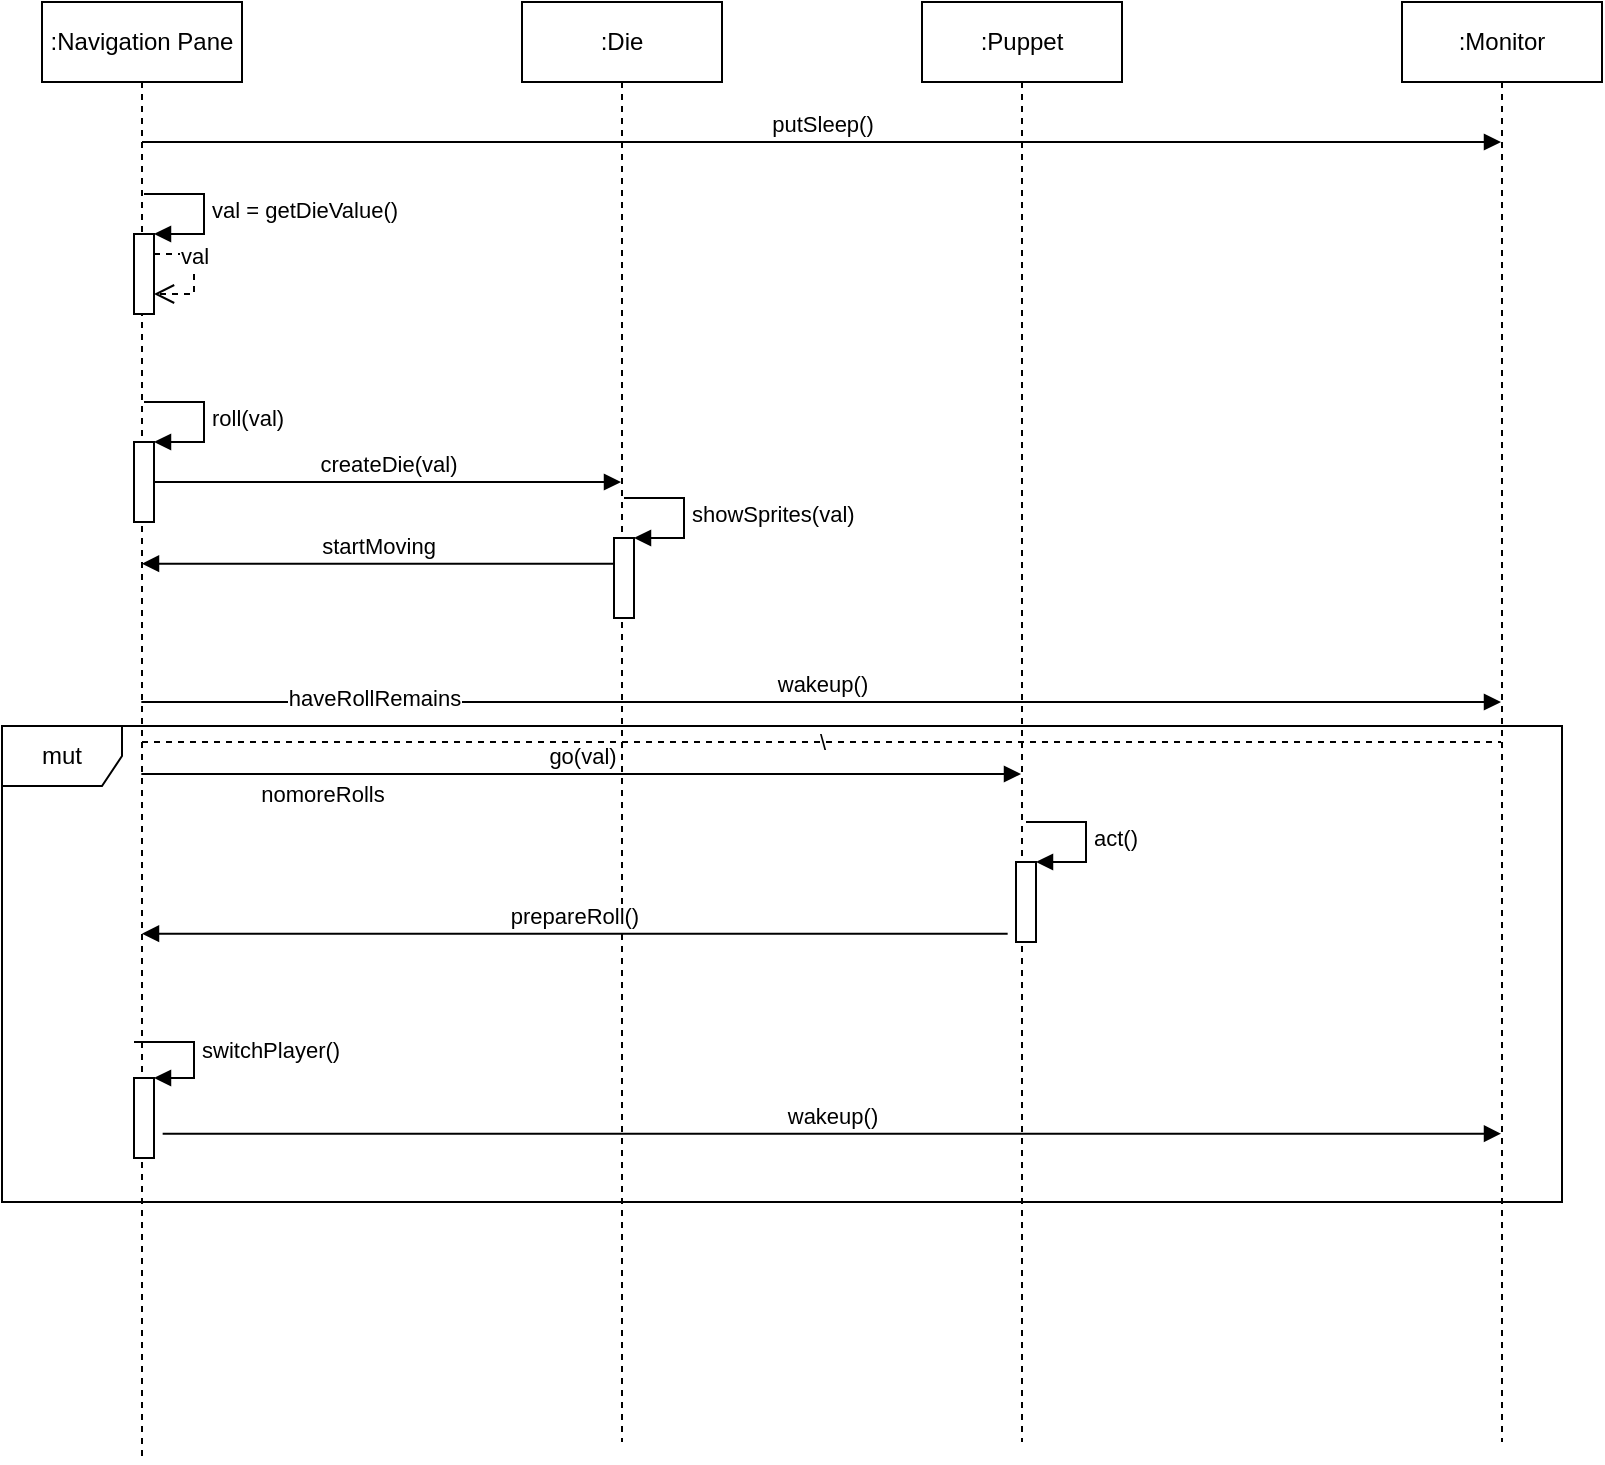 <mxfile version="17.5.0" type="github">
  <diagram id="YeoCGhjAXSNUQObDrZqU" name="Page-1">
    <mxGraphModel dx="723" dy="375" grid="1" gridSize="10" guides="1" tooltips="1" connect="1" arrows="1" fold="1" page="1" pageScale="1" pageWidth="1169" pageHeight="827" math="0" shadow="0">
      <root>
        <mxCell id="0" />
        <mxCell id="1" parent="0" />
        <mxCell id="DckwSNNmN0ySlAgwkOM9-1" value=":Monitor" style="shape=umlLifeline;perimeter=lifelinePerimeter;whiteSpace=wrap;html=1;container=1;collapsible=0;recursiveResize=0;outlineConnect=0;" vertex="1" parent="1">
          <mxGeometry x="760" y="40" width="100" height="720" as="geometry" />
        </mxCell>
        <mxCell id="DckwSNNmN0ySlAgwkOM9-2" value=":Navigation Pane" style="shape=umlLifeline;perimeter=lifelinePerimeter;whiteSpace=wrap;html=1;container=1;collapsible=0;recursiveResize=0;outlineConnect=0;" vertex="1" parent="1">
          <mxGeometry x="80" y="40" width="100" height="730" as="geometry" />
        </mxCell>
        <mxCell id="DckwSNNmN0ySlAgwkOM9-9" value="" style="html=1;points=[];perimeter=orthogonalPerimeter;" vertex="1" parent="DckwSNNmN0ySlAgwkOM9-2">
          <mxGeometry x="46" y="116" width="10" height="40" as="geometry" />
        </mxCell>
        <mxCell id="DckwSNNmN0ySlAgwkOM9-10" value="val = getDieValue()" style="edgeStyle=orthogonalEdgeStyle;html=1;align=left;spacingLeft=2;endArrow=block;rounded=0;entryX=1;entryY=0;" edge="1" target="DckwSNNmN0ySlAgwkOM9-9" parent="DckwSNNmN0ySlAgwkOM9-2">
          <mxGeometry relative="1" as="geometry">
            <mxPoint x="51" y="96" as="sourcePoint" />
            <Array as="points">
              <mxPoint x="81" y="96" />
            </Array>
          </mxGeometry>
        </mxCell>
        <mxCell id="DckwSNNmN0ySlAgwkOM9-14" value="val" style="html=1;verticalAlign=bottom;endArrow=open;dashed=1;endSize=8;rounded=0;" edge="1" parent="DckwSNNmN0ySlAgwkOM9-2" source="DckwSNNmN0ySlAgwkOM9-9" target="DckwSNNmN0ySlAgwkOM9-9">
          <mxGeometry relative="1" as="geometry">
            <mxPoint x="260" y="30" as="sourcePoint" />
            <mxPoint x="180" y="30" as="targetPoint" />
          </mxGeometry>
        </mxCell>
        <mxCell id="DckwSNNmN0ySlAgwkOM9-18" value="" style="html=1;points=[];perimeter=orthogonalPerimeter;" vertex="1" parent="DckwSNNmN0ySlAgwkOM9-2">
          <mxGeometry x="46" y="220" width="10" height="40" as="geometry" />
        </mxCell>
        <mxCell id="DckwSNNmN0ySlAgwkOM9-19" value="roll(val)" style="edgeStyle=orthogonalEdgeStyle;html=1;align=left;spacingLeft=2;endArrow=block;rounded=0;entryX=1;entryY=0;" edge="1" target="DckwSNNmN0ySlAgwkOM9-18" parent="DckwSNNmN0ySlAgwkOM9-2">
          <mxGeometry relative="1" as="geometry">
            <mxPoint x="51" y="200" as="sourcePoint" />
            <Array as="points">
              <mxPoint x="81" y="200" />
            </Array>
          </mxGeometry>
        </mxCell>
        <mxCell id="DckwSNNmN0ySlAgwkOM9-35" value="" style="html=1;points=[];perimeter=orthogonalPerimeter;" vertex="1" parent="DckwSNNmN0ySlAgwkOM9-2">
          <mxGeometry x="46" y="538" width="10" height="40" as="geometry" />
        </mxCell>
        <mxCell id="DckwSNNmN0ySlAgwkOM9-36" value="switchPlayer()" style="edgeStyle=orthogonalEdgeStyle;html=1;align=left;spacingLeft=2;endArrow=block;rounded=0;entryX=1;entryY=0;" edge="1" target="DckwSNNmN0ySlAgwkOM9-35" parent="DckwSNNmN0ySlAgwkOM9-2">
          <mxGeometry relative="1" as="geometry">
            <mxPoint x="46" y="520" as="sourcePoint" />
            <Array as="points">
              <mxPoint x="76" y="520" />
            </Array>
          </mxGeometry>
        </mxCell>
        <mxCell id="DckwSNNmN0ySlAgwkOM9-3" value=":Die" style="shape=umlLifeline;perimeter=lifelinePerimeter;whiteSpace=wrap;html=1;container=1;collapsible=0;recursiveResize=0;outlineConnect=0;" vertex="1" parent="1">
          <mxGeometry x="320" y="40" width="100" height="720" as="geometry" />
        </mxCell>
        <mxCell id="DckwSNNmN0ySlAgwkOM9-22" value="" style="html=1;points=[];perimeter=orthogonalPerimeter;" vertex="1" parent="DckwSNNmN0ySlAgwkOM9-3">
          <mxGeometry x="46" y="268" width="10" height="40" as="geometry" />
        </mxCell>
        <mxCell id="DckwSNNmN0ySlAgwkOM9-23" value="showSprites(val)" style="edgeStyle=orthogonalEdgeStyle;html=1;align=left;spacingLeft=2;endArrow=block;rounded=0;entryX=1;entryY=0;" edge="1" target="DckwSNNmN0ySlAgwkOM9-22" parent="DckwSNNmN0ySlAgwkOM9-3">
          <mxGeometry relative="1" as="geometry">
            <mxPoint x="51" y="248" as="sourcePoint" />
            <Array as="points">
              <mxPoint x="81" y="248" />
            </Array>
          </mxGeometry>
        </mxCell>
        <mxCell id="DckwSNNmN0ySlAgwkOM9-4" value=":Puppet" style="shape=umlLifeline;perimeter=lifelinePerimeter;whiteSpace=wrap;html=1;container=1;collapsible=0;recursiveResize=0;outlineConnect=0;" vertex="1" parent="1">
          <mxGeometry x="520" y="40" width="100" height="720" as="geometry" />
        </mxCell>
        <mxCell id="DckwSNNmN0ySlAgwkOM9-29" value="" style="html=1;points=[];perimeter=orthogonalPerimeter;" vertex="1" parent="DckwSNNmN0ySlAgwkOM9-4">
          <mxGeometry x="47" y="430" width="10" height="40" as="geometry" />
        </mxCell>
        <mxCell id="DckwSNNmN0ySlAgwkOM9-30" value="act()" style="edgeStyle=orthogonalEdgeStyle;html=1;align=left;spacingLeft=2;endArrow=block;rounded=0;entryX=1;entryY=0;" edge="1" target="DckwSNNmN0ySlAgwkOM9-29" parent="DckwSNNmN0ySlAgwkOM9-4">
          <mxGeometry relative="1" as="geometry">
            <mxPoint x="52" y="410" as="sourcePoint" />
            <Array as="points">
              <mxPoint x="82" y="410" />
            </Array>
          </mxGeometry>
        </mxCell>
        <mxCell id="DckwSNNmN0ySlAgwkOM9-8" value="putSleep()" style="html=1;verticalAlign=bottom;endArrow=block;rounded=0;" edge="1" parent="1" source="DckwSNNmN0ySlAgwkOM9-2" target="DckwSNNmN0ySlAgwkOM9-1">
          <mxGeometry width="80" relative="1" as="geometry">
            <mxPoint x="220" y="160" as="sourcePoint" />
            <mxPoint x="390" y="180" as="targetPoint" />
            <Array as="points">
              <mxPoint x="520" y="110" />
            </Array>
          </mxGeometry>
        </mxCell>
        <mxCell id="DckwSNNmN0ySlAgwkOM9-20" value="createDie(val)" style="html=1;verticalAlign=bottom;endArrow=block;rounded=0;" edge="1" parent="1" source="DckwSNNmN0ySlAgwkOM9-18" target="DckwSNNmN0ySlAgwkOM9-3">
          <mxGeometry width="80" relative="1" as="geometry">
            <mxPoint x="370" y="150" as="sourcePoint" />
            <mxPoint x="450" y="150" as="targetPoint" />
          </mxGeometry>
        </mxCell>
        <mxCell id="DckwSNNmN0ySlAgwkOM9-24" value="startMoving" style="html=1;verticalAlign=bottom;endArrow=block;rounded=0;exitX=0.017;exitY=0.321;exitDx=0;exitDy=0;exitPerimeter=0;" edge="1" parent="1" source="DckwSNNmN0ySlAgwkOM9-22" target="DckwSNNmN0ySlAgwkOM9-2">
          <mxGeometry width="80" relative="1" as="geometry">
            <mxPoint x="360" y="320" as="sourcePoint" />
            <mxPoint x="450" y="320" as="targetPoint" />
          </mxGeometry>
        </mxCell>
        <mxCell id="DckwSNNmN0ySlAgwkOM9-26" value="wakeup()" style="html=1;verticalAlign=bottom;endArrow=block;rounded=0;" edge="1" parent="1">
          <mxGeometry width="80" relative="1" as="geometry">
            <mxPoint x="129.667" y="390" as="sourcePoint" />
            <mxPoint x="809.5" y="390" as="targetPoint" />
            <Array as="points">
              <mxPoint x="410" y="390" />
            </Array>
          </mxGeometry>
        </mxCell>
        <mxCell id="DckwSNNmN0ySlAgwkOM9-41" value="haveRollRemains" style="edgeLabel;html=1;align=center;verticalAlign=middle;resizable=0;points=[];" vertex="1" connectable="0" parent="DckwSNNmN0ySlAgwkOM9-26">
          <mxGeometry x="-0.657" y="3" relative="1" as="geometry">
            <mxPoint y="1" as="offset" />
          </mxGeometry>
        </mxCell>
        <mxCell id="DckwSNNmN0ySlAgwkOM9-28" value="go(val)" style="html=1;verticalAlign=bottom;endArrow=block;rounded=0;" edge="1" parent="1">
          <mxGeometry width="80" relative="1" as="geometry">
            <mxPoint x="129.667" y="426" as="sourcePoint" />
            <mxPoint x="569.5" y="426" as="targetPoint" />
            <Array as="points">
              <mxPoint x="330" y="426" />
            </Array>
          </mxGeometry>
        </mxCell>
        <mxCell id="DckwSNNmN0ySlAgwkOM9-42" value="nomoreRolls" style="edgeLabel;html=1;align=center;verticalAlign=middle;resizable=0;points=[];" vertex="1" connectable="0" parent="DckwSNNmN0ySlAgwkOM9-28">
          <mxGeometry x="-0.588" y="2" relative="1" as="geometry">
            <mxPoint y="12" as="offset" />
          </mxGeometry>
        </mxCell>
        <mxCell id="DckwSNNmN0ySlAgwkOM9-31" value="prepareRoll()" style="html=1;verticalAlign=bottom;endArrow=block;rounded=0;exitX=-0.417;exitY=0.896;exitDx=0;exitDy=0;exitPerimeter=0;" edge="1" parent="1" source="DckwSNNmN0ySlAgwkOM9-29" target="DckwSNNmN0ySlAgwkOM9-2">
          <mxGeometry width="80" relative="1" as="geometry">
            <mxPoint x="450" y="490" as="sourcePoint" />
            <mxPoint x="530" y="490" as="targetPoint" />
          </mxGeometry>
        </mxCell>
        <mxCell id="DckwSNNmN0ySlAgwkOM9-37" value="wakeup()" style="html=1;verticalAlign=bottom;endArrow=block;rounded=0;exitX=1.433;exitY=0.696;exitDx=0;exitDy=0;exitPerimeter=0;" edge="1" parent="1" source="DckwSNNmN0ySlAgwkOM9-35" target="DckwSNNmN0ySlAgwkOM9-1">
          <mxGeometry width="80" relative="1" as="geometry">
            <mxPoint x="230" y="490" as="sourcePoint" />
            <mxPoint x="310" y="490" as="targetPoint" />
          </mxGeometry>
        </mxCell>
        <mxCell id="DckwSNNmN0ySlAgwkOM9-40" value="\" style="endArrow=none;endSize=12;dashed=1;html=1;rounded=0;endFill=0;" edge="1" parent="1" source="DckwSNNmN0ySlAgwkOM9-2" target="DckwSNNmN0ySlAgwkOM9-1">
          <mxGeometry width="160" relative="1" as="geometry">
            <mxPoint x="220" y="490" as="sourcePoint" />
            <mxPoint x="380" y="490" as="targetPoint" />
            <Array as="points">
              <mxPoint x="250" y="410" />
            </Array>
          </mxGeometry>
        </mxCell>
        <mxCell id="DckwSNNmN0ySlAgwkOM9-43" value="mut" style="shape=umlFrame;whiteSpace=wrap;html=1;" vertex="1" parent="1">
          <mxGeometry x="60" y="402" width="780" height="238" as="geometry" />
        </mxCell>
      </root>
    </mxGraphModel>
  </diagram>
</mxfile>
